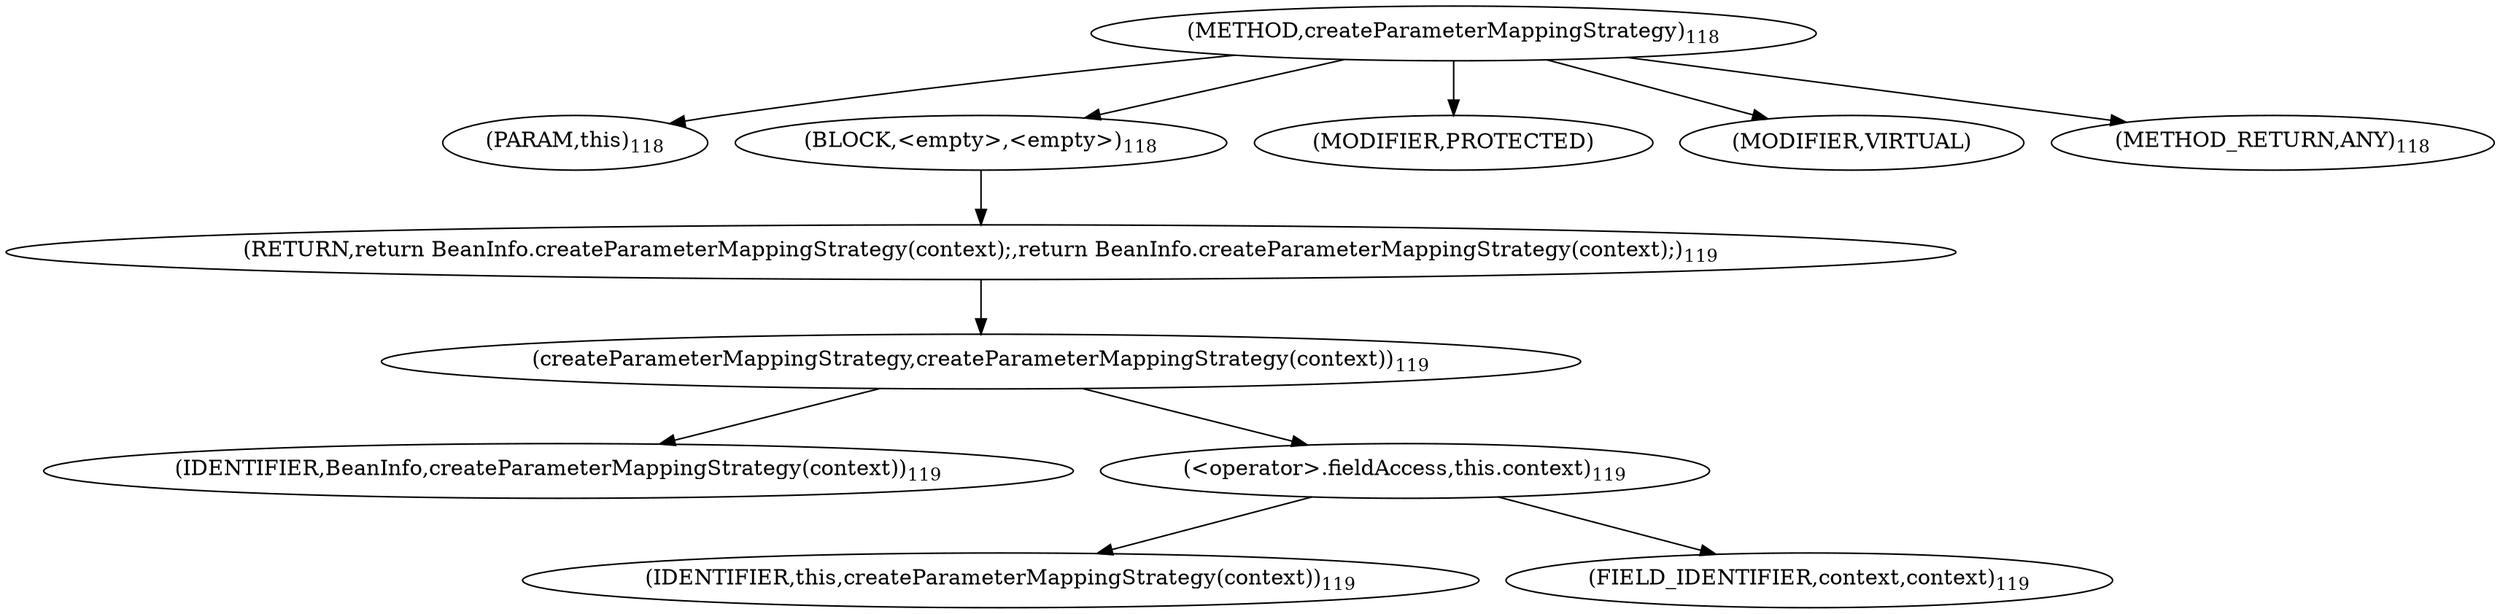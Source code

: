 digraph "createParameterMappingStrategy" {  
"335" [label = <(METHOD,createParameterMappingStrategy)<SUB>118</SUB>> ]
"336" [label = <(PARAM,this)<SUB>118</SUB>> ]
"337" [label = <(BLOCK,&lt;empty&gt;,&lt;empty&gt;)<SUB>118</SUB>> ]
"338" [label = <(RETURN,return BeanInfo.createParameterMappingStrategy(context);,return BeanInfo.createParameterMappingStrategy(context);)<SUB>119</SUB>> ]
"339" [label = <(createParameterMappingStrategy,createParameterMappingStrategy(context))<SUB>119</SUB>> ]
"340" [label = <(IDENTIFIER,BeanInfo,createParameterMappingStrategy(context))<SUB>119</SUB>> ]
"341" [label = <(&lt;operator&gt;.fieldAccess,this.context)<SUB>119</SUB>> ]
"342" [label = <(IDENTIFIER,this,createParameterMappingStrategy(context))<SUB>119</SUB>> ]
"343" [label = <(FIELD_IDENTIFIER,context,context)<SUB>119</SUB>> ]
"344" [label = <(MODIFIER,PROTECTED)> ]
"345" [label = <(MODIFIER,VIRTUAL)> ]
"346" [label = <(METHOD_RETURN,ANY)<SUB>118</SUB>> ]
  "335" -> "336" 
  "335" -> "337" 
  "335" -> "344" 
  "335" -> "345" 
  "335" -> "346" 
  "337" -> "338" 
  "338" -> "339" 
  "339" -> "340" 
  "339" -> "341" 
  "341" -> "342" 
  "341" -> "343" 
}
